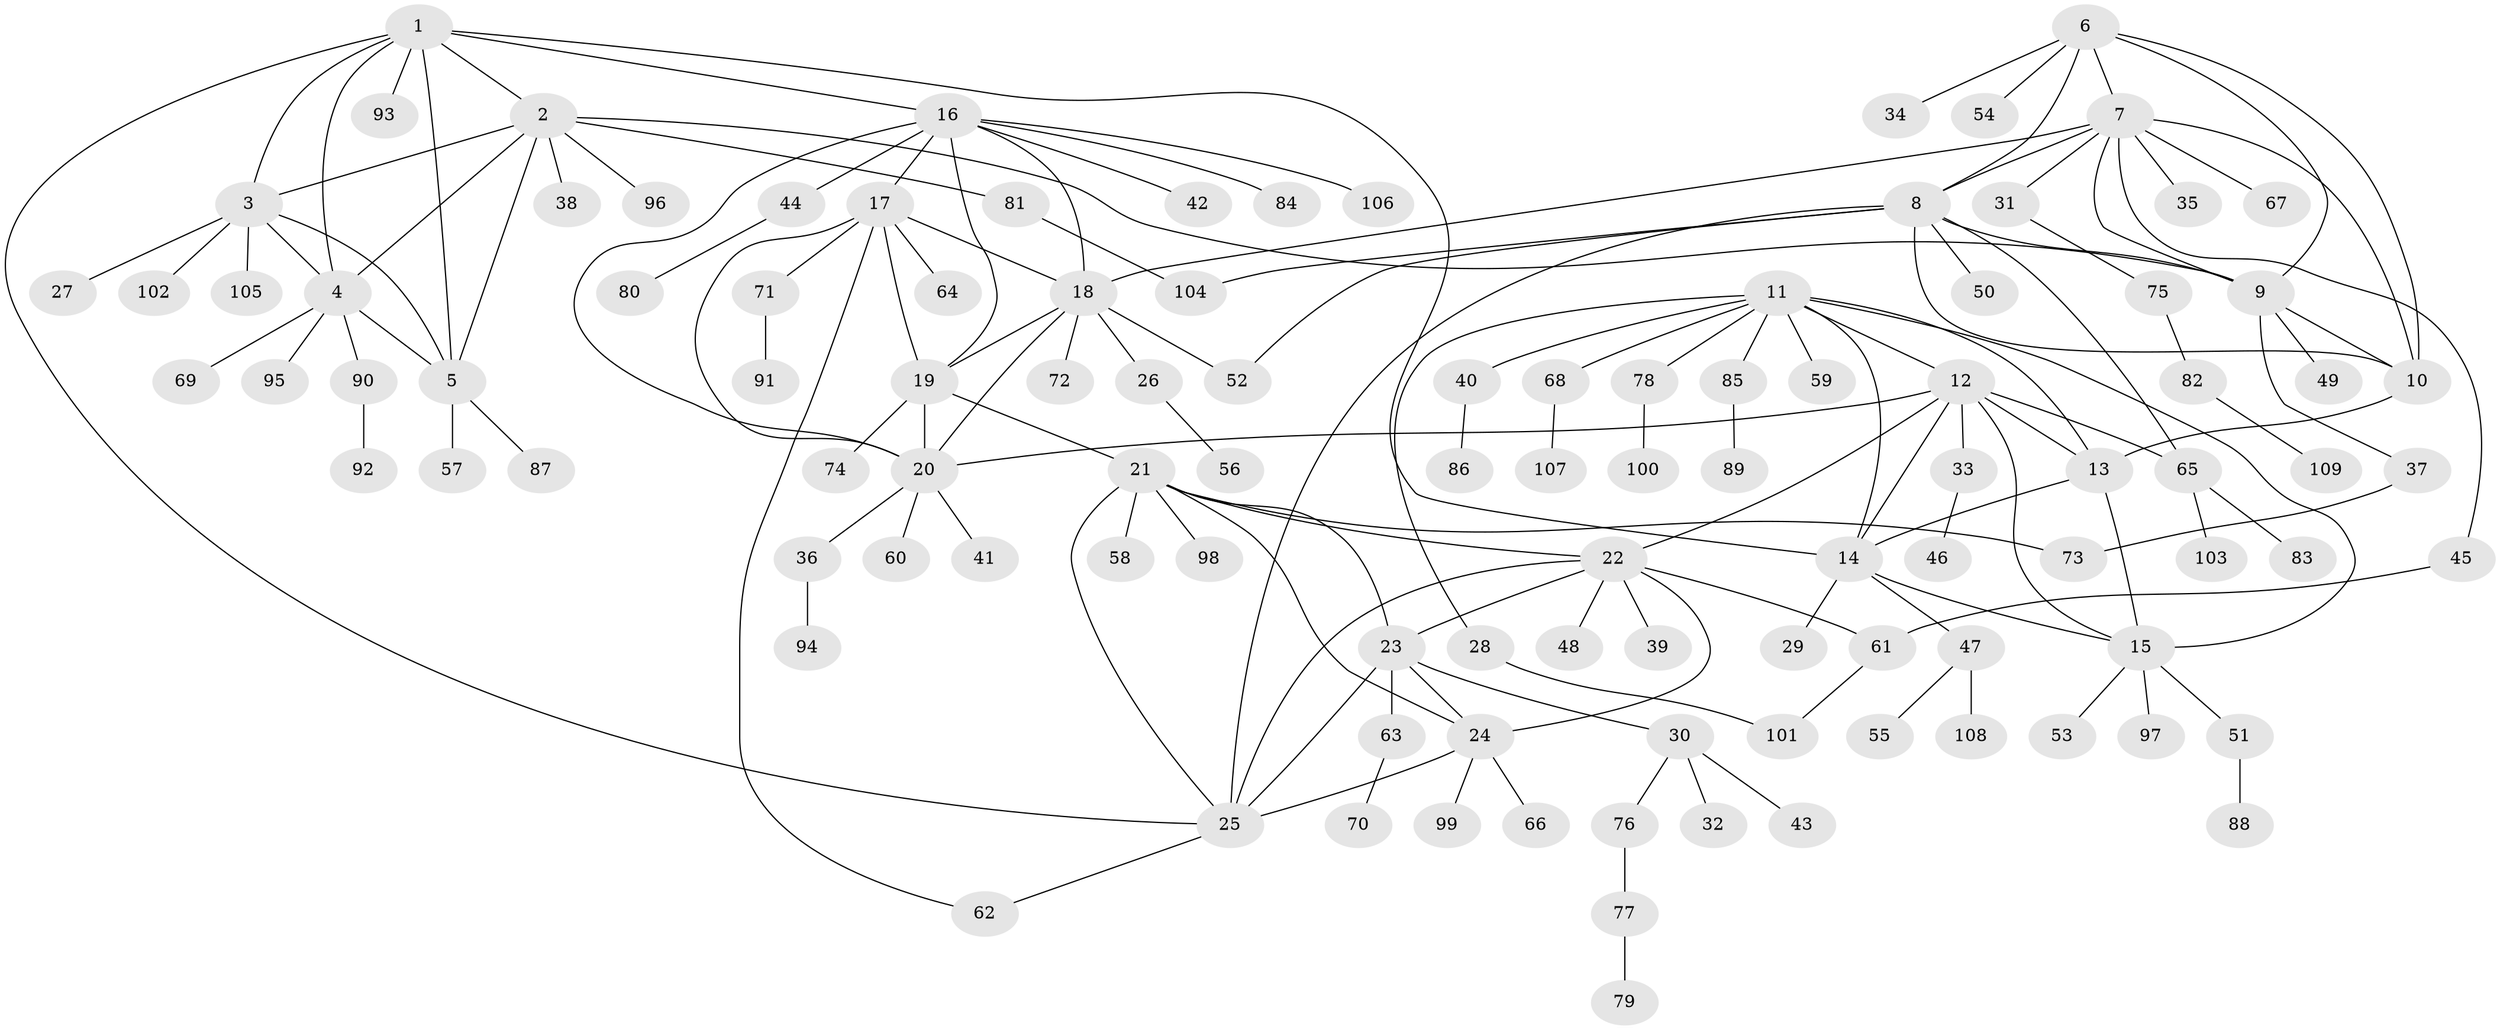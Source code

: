// coarse degree distribution, {4: 0.023255813953488372, 5: 0.09302325581395349, 1: 0.7441860465116279, 10: 0.023255813953488372, 7: 0.06976744186046512, 9: 0.023255813953488372, 2: 0.023255813953488372}
// Generated by graph-tools (version 1.1) at 2025/58/03/04/25 21:58:16]
// undirected, 109 vertices, 151 edges
graph export_dot {
graph [start="1"]
  node [color=gray90,style=filled];
  1;
  2;
  3;
  4;
  5;
  6;
  7;
  8;
  9;
  10;
  11;
  12;
  13;
  14;
  15;
  16;
  17;
  18;
  19;
  20;
  21;
  22;
  23;
  24;
  25;
  26;
  27;
  28;
  29;
  30;
  31;
  32;
  33;
  34;
  35;
  36;
  37;
  38;
  39;
  40;
  41;
  42;
  43;
  44;
  45;
  46;
  47;
  48;
  49;
  50;
  51;
  52;
  53;
  54;
  55;
  56;
  57;
  58;
  59;
  60;
  61;
  62;
  63;
  64;
  65;
  66;
  67;
  68;
  69;
  70;
  71;
  72;
  73;
  74;
  75;
  76;
  77;
  78;
  79;
  80;
  81;
  82;
  83;
  84;
  85;
  86;
  87;
  88;
  89;
  90;
  91;
  92;
  93;
  94;
  95;
  96;
  97;
  98;
  99;
  100;
  101;
  102;
  103;
  104;
  105;
  106;
  107;
  108;
  109;
  1 -- 2;
  1 -- 3;
  1 -- 4;
  1 -- 5;
  1 -- 14;
  1 -- 16;
  1 -- 25;
  1 -- 93;
  2 -- 3;
  2 -- 4;
  2 -- 5;
  2 -- 9;
  2 -- 38;
  2 -- 81;
  2 -- 96;
  3 -- 4;
  3 -- 5;
  3 -- 27;
  3 -- 102;
  3 -- 105;
  4 -- 5;
  4 -- 69;
  4 -- 90;
  4 -- 95;
  5 -- 57;
  5 -- 87;
  6 -- 7;
  6 -- 8;
  6 -- 9;
  6 -- 10;
  6 -- 34;
  6 -- 54;
  7 -- 8;
  7 -- 9;
  7 -- 10;
  7 -- 18;
  7 -- 31;
  7 -- 35;
  7 -- 45;
  7 -- 67;
  8 -- 9;
  8 -- 10;
  8 -- 25;
  8 -- 50;
  8 -- 52;
  8 -- 65;
  8 -- 104;
  9 -- 10;
  9 -- 37;
  9 -- 49;
  10 -- 13;
  11 -- 12;
  11 -- 13;
  11 -- 14;
  11 -- 15;
  11 -- 28;
  11 -- 40;
  11 -- 59;
  11 -- 68;
  11 -- 78;
  11 -- 85;
  12 -- 13;
  12 -- 14;
  12 -- 15;
  12 -- 20;
  12 -- 22;
  12 -- 33;
  12 -- 65;
  13 -- 14;
  13 -- 15;
  14 -- 15;
  14 -- 29;
  14 -- 47;
  15 -- 51;
  15 -- 53;
  15 -- 97;
  16 -- 17;
  16 -- 18;
  16 -- 19;
  16 -- 20;
  16 -- 42;
  16 -- 44;
  16 -- 84;
  16 -- 106;
  17 -- 18;
  17 -- 19;
  17 -- 20;
  17 -- 62;
  17 -- 64;
  17 -- 71;
  18 -- 19;
  18 -- 20;
  18 -- 26;
  18 -- 52;
  18 -- 72;
  19 -- 20;
  19 -- 21;
  19 -- 74;
  20 -- 36;
  20 -- 41;
  20 -- 60;
  21 -- 22;
  21 -- 23;
  21 -- 24;
  21 -- 25;
  21 -- 58;
  21 -- 73;
  21 -- 98;
  22 -- 23;
  22 -- 24;
  22 -- 25;
  22 -- 39;
  22 -- 48;
  22 -- 61;
  23 -- 24;
  23 -- 25;
  23 -- 30;
  23 -- 63;
  24 -- 25;
  24 -- 66;
  24 -- 99;
  25 -- 62;
  26 -- 56;
  28 -- 101;
  30 -- 32;
  30 -- 43;
  30 -- 76;
  31 -- 75;
  33 -- 46;
  36 -- 94;
  37 -- 73;
  40 -- 86;
  44 -- 80;
  45 -- 61;
  47 -- 55;
  47 -- 108;
  51 -- 88;
  61 -- 101;
  63 -- 70;
  65 -- 83;
  65 -- 103;
  68 -- 107;
  71 -- 91;
  75 -- 82;
  76 -- 77;
  77 -- 79;
  78 -- 100;
  81 -- 104;
  82 -- 109;
  85 -- 89;
  90 -- 92;
}
